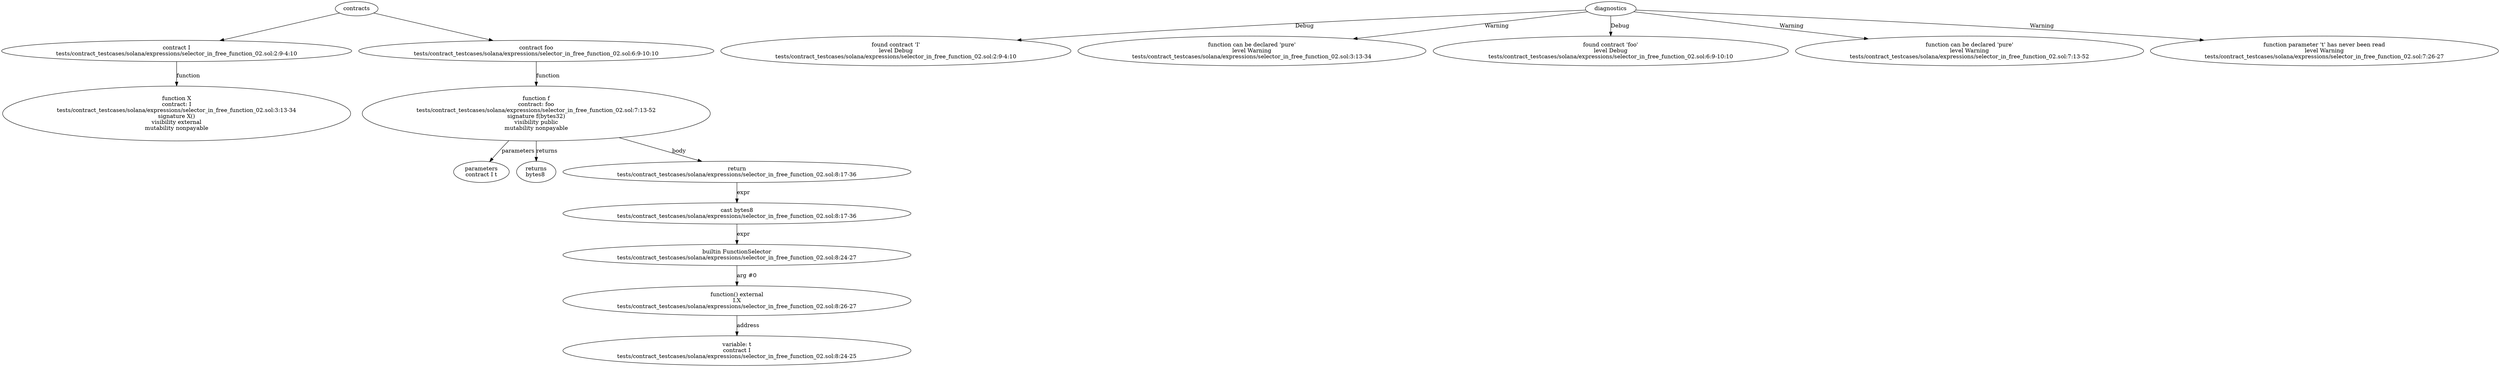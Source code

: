 strict digraph "tests/contract_testcases/solana/expressions/selector_in_free_function_02.sol" {
	contract [label="contract I\ntests/contract_testcases/solana/expressions/selector_in_free_function_02.sol:2:9-4:10"]
	X [label="function X\ncontract: I\ntests/contract_testcases/solana/expressions/selector_in_free_function_02.sol:3:13-34\nsignature X()\nvisibility external\nmutability nonpayable"]
	contract_3 [label="contract foo\ntests/contract_testcases/solana/expressions/selector_in_free_function_02.sol:6:9-10:10"]
	f [label="function f\ncontract: foo\ntests/contract_testcases/solana/expressions/selector_in_free_function_02.sol:7:13-52\nsignature f(bytes32)\nvisibility public\nmutability nonpayable"]
	parameters [label="parameters\ncontract I t"]
	returns [label="returns\nbytes8 "]
	return [label="return\ntests/contract_testcases/solana/expressions/selector_in_free_function_02.sol:8:17-36"]
	cast [label="cast bytes8\ntests/contract_testcases/solana/expressions/selector_in_free_function_02.sol:8:17-36"]
	builtins [label="builtin FunctionSelector\ntests/contract_testcases/solana/expressions/selector_in_free_function_02.sol:8:24-27"]
	external_function [label="function() external\nI.X\ntests/contract_testcases/solana/expressions/selector_in_free_function_02.sol:8:26-27"]
	variable [label="variable: t\ncontract I\ntests/contract_testcases/solana/expressions/selector_in_free_function_02.sol:8:24-25"]
	diagnostic [label="found contract 'I'\nlevel Debug\ntests/contract_testcases/solana/expressions/selector_in_free_function_02.sol:2:9-4:10"]
	diagnostic_14 [label="function can be declared 'pure'\nlevel Warning\ntests/contract_testcases/solana/expressions/selector_in_free_function_02.sol:3:13-34"]
	diagnostic_15 [label="found contract 'foo'\nlevel Debug\ntests/contract_testcases/solana/expressions/selector_in_free_function_02.sol:6:9-10:10"]
	diagnostic_16 [label="function can be declared 'pure'\nlevel Warning\ntests/contract_testcases/solana/expressions/selector_in_free_function_02.sol:7:13-52"]
	diagnostic_17 [label="function parameter 't' has never been read\nlevel Warning\ntests/contract_testcases/solana/expressions/selector_in_free_function_02.sol:7:26-27"]
	contracts -> contract
	contract -> X [label="function"]
	contracts -> contract_3
	contract_3 -> f [label="function"]
	f -> parameters [label="parameters"]
	f -> returns [label="returns"]
	f -> return [label="body"]
	return -> cast [label="expr"]
	cast -> builtins [label="expr"]
	builtins -> external_function [label="arg #0"]
	external_function -> variable [label="address"]
	diagnostics -> diagnostic [label="Debug"]
	diagnostics -> diagnostic_14 [label="Warning"]
	diagnostics -> diagnostic_15 [label="Debug"]
	diagnostics -> diagnostic_16 [label="Warning"]
	diagnostics -> diagnostic_17 [label="Warning"]
}
